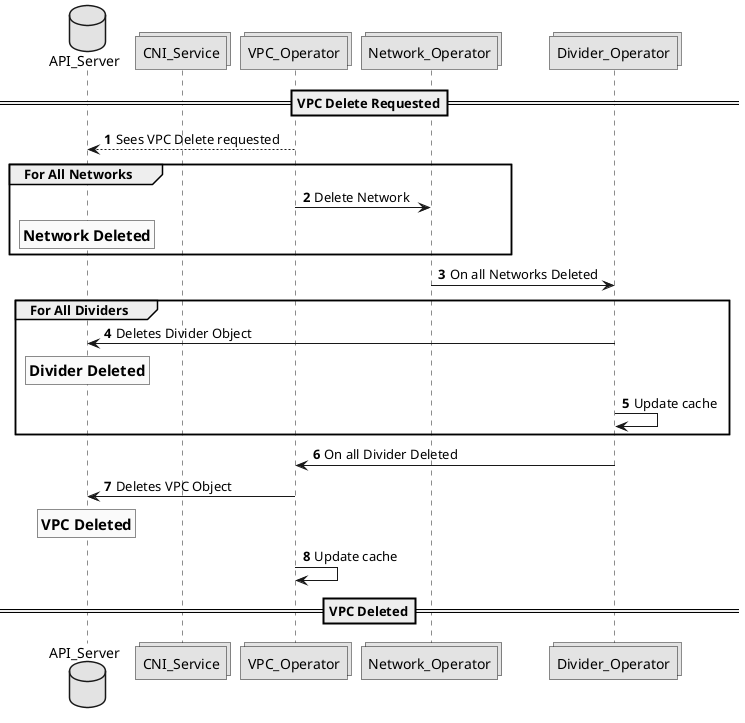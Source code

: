 @startuml

' SPDX-License-Identifier: MIT
' Copyright (c) 2020 The Authors.

' Authors: Sherif Abdelwahab <@zasherif>
'          Phu Tran          <@phudtran>

' Permission is hereby granted, free of charge, to any person obtaining a copy
' of this software and associated documentation files (the "Software"), to deal
' in the Software without restriction, including without limitation the rights
' to use, copy, modify, merge, publish, distribute, sublicense, and/or sell
' copies of the Software, and to permit persons to whom the Software is
' furnished to do so, subject to the following conditions:The above copyright
' notice and this permission notice shall be included in all copies or
' substantial portions of the Software.THE SOFTWARE IS PROVIDED "AS IS",
' WITHOUT WARRANTY OF ANY KIND, EXPRESS OR IMPLIED, INCLUDING BUT NOT LIMITED
' TO THE WARRANTIES OF MERCHANTABILITY, FITNESS FOR A PARTICULAR PURPOSE AND
' NONINFRINGEMENT. IN NO EVENT SHALL THE AUTHORS OR COPYRIGHT HOLDERS BE LIABLE
' FOR ANY CLAIM, DAMAGES OR OTHER LIABILITY, WHETHER IN AN ACTION OF CONTRACT,
' TORT OR OTHERWISE, ARISING FROM, OUT OF OR IN CONNECTION WITH THE SOFTWARE OR
' THE USE OR OTHER DEALINGS IN THE SOFTWARE.

skinparam monochrome true
skinparam group 10

autonumber
database API_Server
collections CNI_Service
collections VPC_Operator
collections Network_Operator
collections Divider_Operator

==VPC Delete Requested==
VPC_Operator --> API_Server: Sees VPC Delete requested
group For All Networks
VPC_Operator -> Network_Operator: Delete Network

rnote over API_Server: ==Network Deleted
end
Network_Operator ->  Divider_Operator: On all Networks Deleted
group For All Dividers
Divider_Operator -> API_Server: Deletes Divider Object
rnote over API_Server: ==Divider Deleted
Divider_Operator -> Divider_Operator: Update cache
end
Divider_Operator -> VPC_Operator: On all Divider Deleted
VPC_Operator -> API_Server: Deletes VPC Object
rnote over API_Server: ==VPC Deleted
VPC_Operator -> VPC_Operator: Update cache
==VPC Deleted==
@enduml
